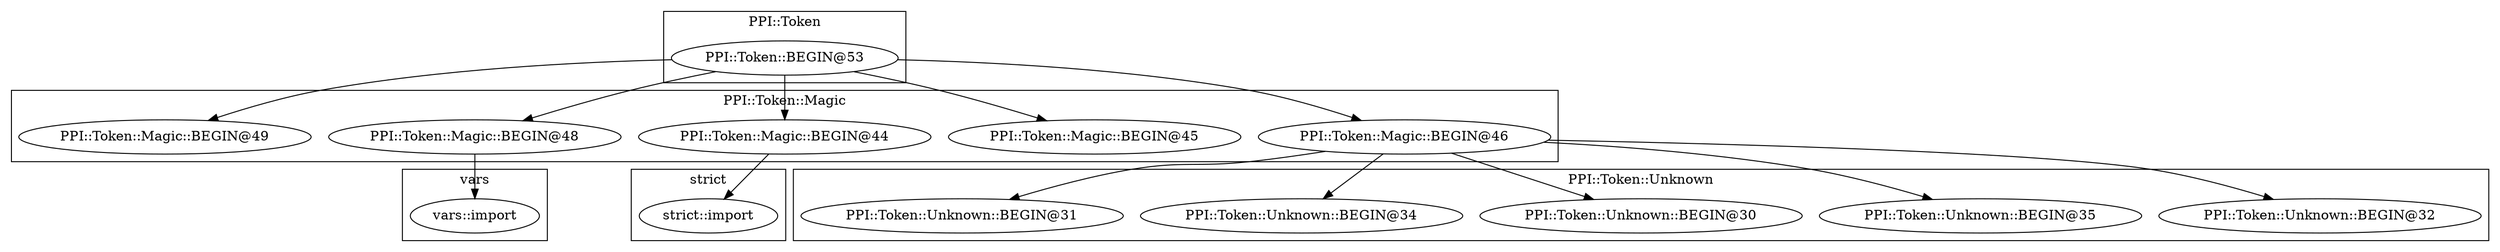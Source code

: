digraph {
graph [overlap=false]
subgraph cluster_PPI_Token {
	label="PPI::Token";
	"PPI::Token::BEGIN@53";
}
subgraph cluster_PPI_Token_Magic {
	label="PPI::Token::Magic";
	"PPI::Token::Magic::BEGIN@48";
	"PPI::Token::Magic::BEGIN@45";
	"PPI::Token::Magic::BEGIN@44";
	"PPI::Token::Magic::BEGIN@46";
	"PPI::Token::Magic::BEGIN@49";
}
subgraph cluster_PPI_Token_Unknown {
	label="PPI::Token::Unknown";
	"PPI::Token::Unknown::BEGIN@32";
	"PPI::Token::Unknown::BEGIN@35";
	"PPI::Token::Unknown::BEGIN@30";
	"PPI::Token::Unknown::BEGIN@34";
	"PPI::Token::Unknown::BEGIN@31";
}
subgraph cluster_vars {
	label="vars";
	"vars::import";
}
subgraph cluster_strict {
	label="strict";
	"strict::import";
}
"PPI::Token::Magic::BEGIN@46" -> "PPI::Token::Unknown::BEGIN@35";
"PPI::Token::Magic::BEGIN@44" -> "strict::import";
"PPI::Token::BEGIN@53" -> "PPI::Token::Magic::BEGIN@49";
"PPI::Token::BEGIN@53" -> "PPI::Token::Magic::BEGIN@45";
"PPI::Token::Magic::BEGIN@48" -> "vars::import";
"PPI::Token::Magic::BEGIN@46" -> "PPI::Token::Unknown::BEGIN@30";
"PPI::Token::Magic::BEGIN@46" -> "PPI::Token::Unknown::BEGIN@32";
"PPI::Token::BEGIN@53" -> "PPI::Token::Magic::BEGIN@46";
"PPI::Token::Magic::BEGIN@46" -> "PPI::Token::Unknown::BEGIN@34";
"PPI::Token::BEGIN@53" -> "PPI::Token::Magic::BEGIN@48";
"PPI::Token::BEGIN@53" -> "PPI::Token::Magic::BEGIN@44";
"PPI::Token::Magic::BEGIN@46" -> "PPI::Token::Unknown::BEGIN@31";
}
